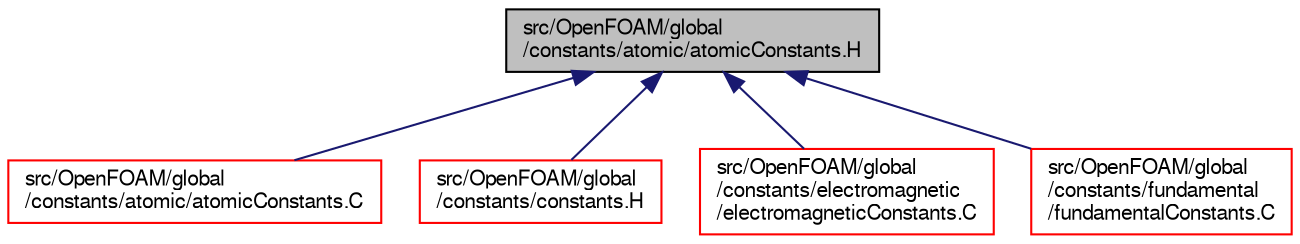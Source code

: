 digraph "src/OpenFOAM/global/constants/atomic/atomicConstants.H"
{
  bgcolor="transparent";
  edge [fontname="FreeSans",fontsize="10",labelfontname="FreeSans",labelfontsize="10"];
  node [fontname="FreeSans",fontsize="10",shape=record];
  Node98 [label="src/OpenFOAM/global\l/constants/atomic/atomicConstants.H",height=0.2,width=0.4,color="black", fillcolor="grey75", style="filled", fontcolor="black"];
  Node98 -> Node99 [dir="back",color="midnightblue",fontsize="10",style="solid",fontname="FreeSans"];
  Node99 [label="src/OpenFOAM/global\l/constants/atomic/atomicConstants.C",height=0.2,width=0.4,color="red",URL="$a10208.html"];
  Node98 -> Node102 [dir="back",color="midnightblue",fontsize="10",style="solid",fontname="FreeSans"];
  Node102 [label="src/OpenFOAM/global\l/constants/constants.H",height=0.2,width=0.4,color="red",URL="$a10217.html"];
  Node98 -> Node173 [dir="back",color="midnightblue",fontsize="10",style="solid",fontname="FreeSans"];
  Node173 [label="src/OpenFOAM/global\l/constants/electromagnetic\l/electromagneticConstants.C",height=0.2,width=0.4,color="red",URL="$a10226.html"];
  Node98 -> Node174 [dir="back",color="midnightblue",fontsize="10",style="solid",fontname="FreeSans"];
  Node174 [label="src/OpenFOAM/global\l/constants/fundamental\l/fundamentalConstants.C",height=0.2,width=0.4,color="red",URL="$a10232.html",tooltip="Fundamental dimensioned constants. "];
}

